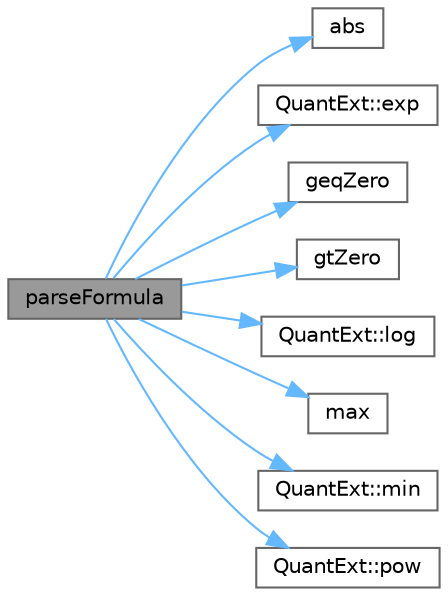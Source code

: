 digraph "parseFormula"
{
 // INTERACTIVE_SVG=YES
 // LATEX_PDF_SIZE
  bgcolor="transparent";
  edge [fontname=Helvetica,fontsize=10,labelfontname=Helvetica,labelfontsize=10];
  node [fontname=Helvetica,fontsize=10,shape=box,height=0.2,width=0.4];
  rankdir="LR";
  Node1 [label="parseFormula",height=0.2,width=0.4,color="gray40", fillcolor="grey60", style="filled", fontcolor="black",tooltip=" "];
  Node1 -> Node2 [color="steelblue1",style="solid"];
  Node2 [label="abs",height=0.2,width=0.4,color="grey40", fillcolor="white", style="filled",URL="C:/dev/ORE/documentation/QuantExt/doc/quantext.tag$namespace_quant_ext.html#a9af2048ec25ea1962eda9a08b70acbc3",tooltip=" "];
  Node1 -> Node3 [color="steelblue1",style="solid"];
  Node3 [label="QuantExt::exp",height=0.2,width=0.4,color="grey40", fillcolor="white", style="filled",URL="C:/dev/ORE/documentation/QuantExt/doc/quantext.tag$namespace_quant_ext.html#a11171c842d01ffacc4ec522e398070a9",tooltip=" "];
  Node1 -> Node4 [color="steelblue1",style="solid"];
  Node4 [label="geqZero",height=0.2,width=0.4,color="grey40", fillcolor="white", style="filled",URL="$namespaceore_1_1data.html#a46bffbd1bb2c8ff3c2f21d9e5610b3fe",tooltip=" "];
  Node1 -> Node5 [color="steelblue1",style="solid"];
  Node5 [label="gtZero",height=0.2,width=0.4,color="grey40", fillcolor="white", style="filled",URL="$namespaceore_1_1data.html#ace48a2d06f9fef44cf51db0d44763d1a",tooltip=" "];
  Node1 -> Node6 [color="steelblue1",style="solid"];
  Node6 [label="QuantExt::log",height=0.2,width=0.4,color="grey40", fillcolor="white", style="filled",URL="C:/dev/ORE/documentation/QuantExt/doc/quantext.tag$namespace_quant_ext.html#a250ccc1dd6b0731854784fddafb97284",tooltip=" "];
  Node1 -> Node7 [color="steelblue1",style="solid"];
  Node7 [label="max",height=0.2,width=0.4,color="grey40", fillcolor="white", style="filled",URL="C:/dev/ORE/documentation/QuantExt/doc/quantext.tag$namespace_quant_ext.html#a0780e43df89be3d7f7671eca2418cdd1",tooltip=" "];
  Node1 -> Node8 [color="steelblue1",style="solid"];
  Node8 [label="QuantExt::min",height=0.2,width=0.4,color="grey40", fillcolor="white", style="filled",URL="C:/dev/ORE/documentation/QuantExt/doc/quantext.tag$namespace_quant_ext.html#afe4df8f9c3657399dd532e1d3c895dfa",tooltip=" "];
  Node1 -> Node9 [color="steelblue1",style="solid"];
  Node9 [label="QuantExt::pow",height=0.2,width=0.4,color="grey40", fillcolor="white", style="filled",URL="C:/dev/ORE/documentation/QuantExt/doc/quantext.tag$namespace_quant_ext.html#a33845c3e343e646697955b3813b5ccbb",tooltip=" "];
}
